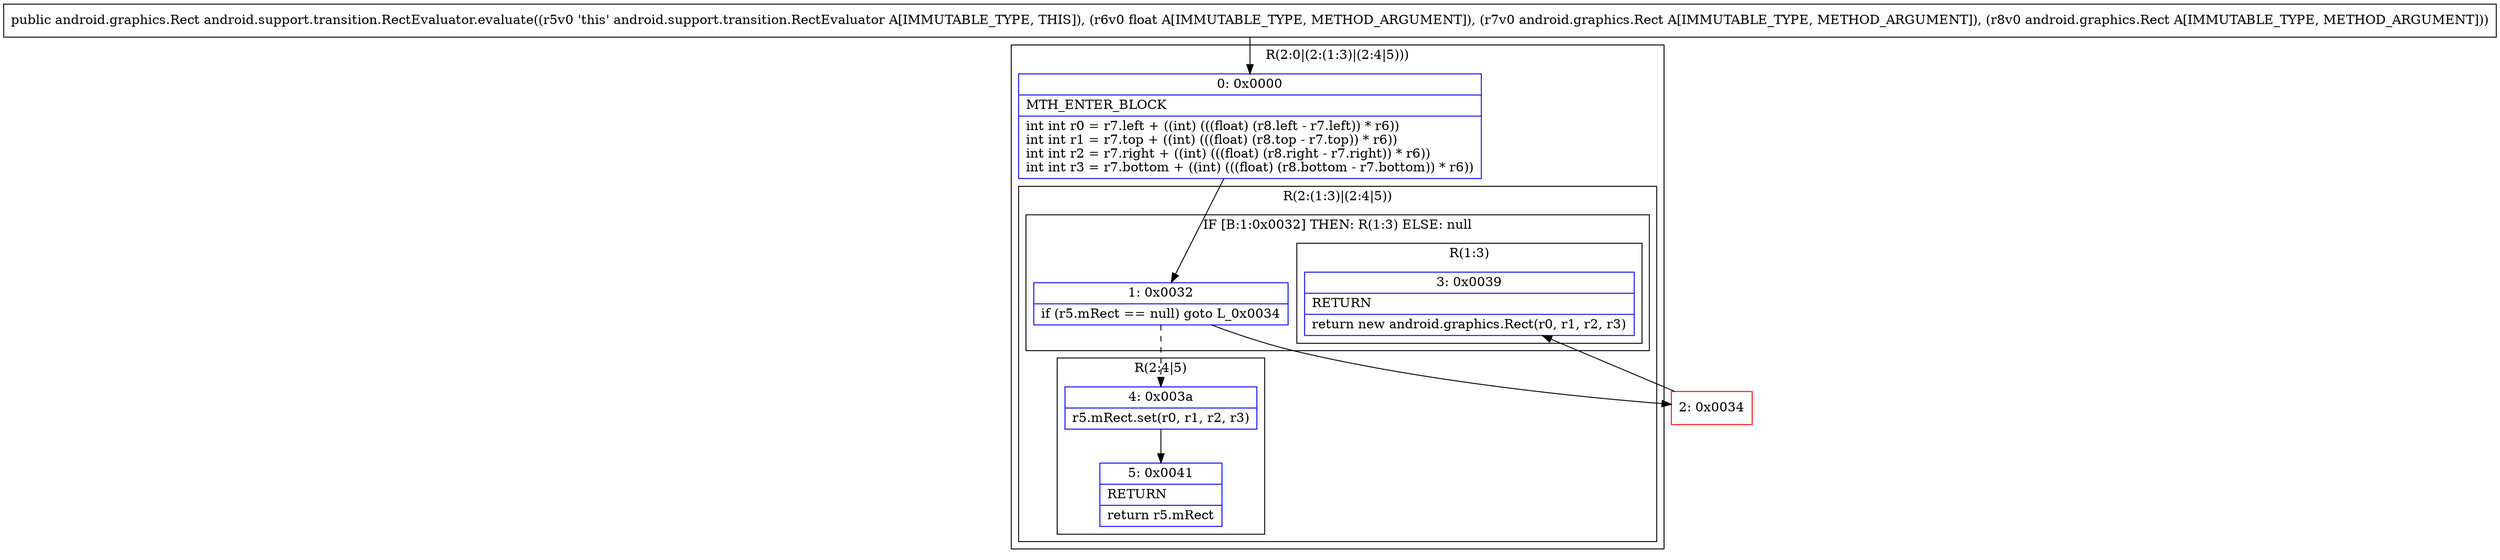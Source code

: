digraph "CFG forandroid.support.transition.RectEvaluator.evaluate(FLandroid\/graphics\/Rect;Landroid\/graphics\/Rect;)Landroid\/graphics\/Rect;" {
subgraph cluster_Region_792468400 {
label = "R(2:0|(2:(1:3)|(2:4|5)))";
node [shape=record,color=blue];
Node_0 [shape=record,label="{0\:\ 0x0000|MTH_ENTER_BLOCK\l|int int r0 = r7.left + ((int) (((float) (r8.left \- r7.left)) * r6))\lint int r1 = r7.top + ((int) (((float) (r8.top \- r7.top)) * r6))\lint int r2 = r7.right + ((int) (((float) (r8.right \- r7.right)) * r6))\lint int r3 = r7.bottom + ((int) (((float) (r8.bottom \- r7.bottom)) * r6))\l}"];
subgraph cluster_Region_1606175288 {
label = "R(2:(1:3)|(2:4|5))";
node [shape=record,color=blue];
subgraph cluster_IfRegion_1535355667 {
label = "IF [B:1:0x0032] THEN: R(1:3) ELSE: null";
node [shape=record,color=blue];
Node_1 [shape=record,label="{1\:\ 0x0032|if (r5.mRect == null) goto L_0x0034\l}"];
subgraph cluster_Region_452045679 {
label = "R(1:3)";
node [shape=record,color=blue];
Node_3 [shape=record,label="{3\:\ 0x0039|RETURN\l|return new android.graphics.Rect(r0, r1, r2, r3)\l}"];
}
}
subgraph cluster_Region_1030290426 {
label = "R(2:4|5)";
node [shape=record,color=blue];
Node_4 [shape=record,label="{4\:\ 0x003a|r5.mRect.set(r0, r1, r2, r3)\l}"];
Node_5 [shape=record,label="{5\:\ 0x0041|RETURN\l|return r5.mRect\l}"];
}
}
}
Node_2 [shape=record,color=red,label="{2\:\ 0x0034}"];
MethodNode[shape=record,label="{public android.graphics.Rect android.support.transition.RectEvaluator.evaluate((r5v0 'this' android.support.transition.RectEvaluator A[IMMUTABLE_TYPE, THIS]), (r6v0 float A[IMMUTABLE_TYPE, METHOD_ARGUMENT]), (r7v0 android.graphics.Rect A[IMMUTABLE_TYPE, METHOD_ARGUMENT]), (r8v0 android.graphics.Rect A[IMMUTABLE_TYPE, METHOD_ARGUMENT])) }"];
MethodNode -> Node_0;
Node_0 -> Node_1;
Node_1 -> Node_2;
Node_1 -> Node_4[style=dashed];
Node_4 -> Node_5;
Node_2 -> Node_3;
}

